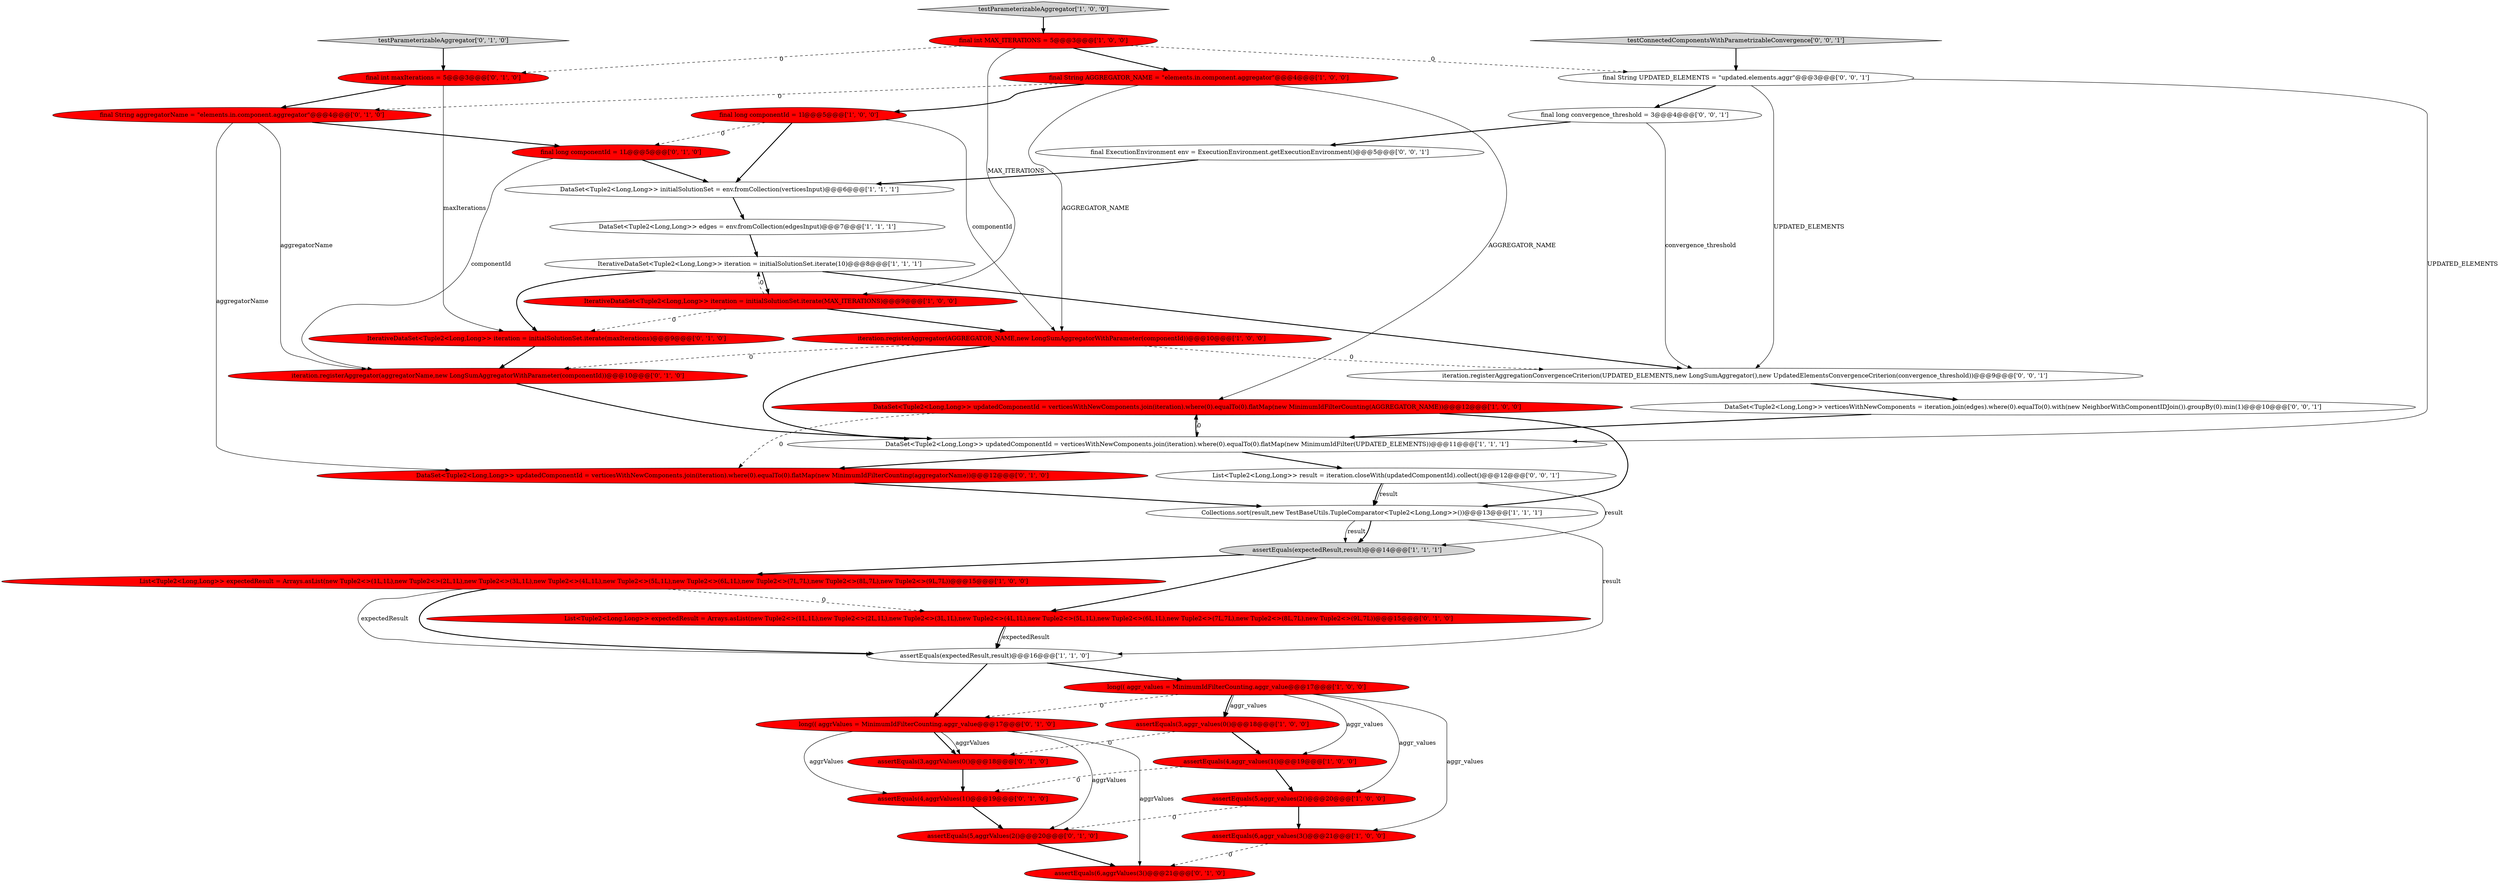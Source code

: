 digraph {
16 [style = filled, label = "assertEquals(6,aggr_values(3()@@@21@@@['1', '0', '0']", fillcolor = red, shape = ellipse image = "AAA1AAABBB1BBB"];
38 [style = filled, label = "final String UPDATED_ELEMENTS = \"updated.elements.aggr\"@@@3@@@['0', '0', '1']", fillcolor = white, shape = ellipse image = "AAA0AAABBB3BBB"];
12 [style = filled, label = "assertEquals(4,aggr_values(1()@@@19@@@['1', '0', '0']", fillcolor = red, shape = ellipse image = "AAA1AAABBB1BBB"];
1 [style = filled, label = "List<Tuple2<Long,Long>> expectedResult = Arrays.asList(new Tuple2<>(1L,1L),new Tuple2<>(2L,1L),new Tuple2<>(3L,1L),new Tuple2<>(4L,1L),new Tuple2<>(5L,1L),new Tuple2<>(6L,1L),new Tuple2<>(7L,7L),new Tuple2<>(8L,7L),new Tuple2<>(9L,7L))@@@15@@@['1', '0', '0']", fillcolor = red, shape = ellipse image = "AAA1AAABBB1BBB"];
26 [style = filled, label = "testParameterizableAggregator['0', '1', '0']", fillcolor = lightgray, shape = diamond image = "AAA0AAABBB2BBB"];
15 [style = filled, label = "DataSet<Tuple2<Long,Long>> updatedComponentId = verticesWithNewComponents.join(iteration).where(0).equalTo(0).flatMap(new MinimumIdFilter(UPDATED_ELEMENTS))@@@11@@@['1', '1', '1']", fillcolor = white, shape = ellipse image = "AAA0AAABBB1BBB"];
0 [style = filled, label = "DataSet<Tuple2<Long,Long>> updatedComponentId = verticesWithNewComponents.join(iteration).where(0).equalTo(0).flatMap(new MinimumIdFilterCounting(AGGREGATOR_NAME))@@@12@@@['1', '0', '0']", fillcolor = red, shape = ellipse image = "AAA1AAABBB1BBB"];
31 [style = filled, label = "DataSet<Tuple2<Long,Long>> updatedComponentId = verticesWithNewComponents.join(iteration).where(0).equalTo(0).flatMap(new MinimumIdFilterCounting(aggregatorName))@@@12@@@['0', '1', '0']", fillcolor = red, shape = ellipse image = "AAA1AAABBB2BBB"];
25 [style = filled, label = "assertEquals(3,aggrValues(0()@@@18@@@['0', '1', '0']", fillcolor = red, shape = ellipse image = "AAA1AAABBB2BBB"];
33 [style = filled, label = "testConnectedComponentsWithParametrizableConvergence['0', '0', '1']", fillcolor = lightgray, shape = diamond image = "AAA0AAABBB3BBB"];
20 [style = filled, label = "IterativeDataSet<Tuple2<Long,Long>> iteration = initialSolutionSet.iterate(maxIterations)@@@9@@@['0', '1', '0']", fillcolor = red, shape = ellipse image = "AAA1AAABBB2BBB"];
10 [style = filled, label = "final long componentId = 1l@@@5@@@['1', '0', '0']", fillcolor = red, shape = ellipse image = "AAA1AAABBB1BBB"];
3 [style = filled, label = "long(( aggr_values = MinimumIdFilterCounting.aggr_value@@@17@@@['1', '0', '0']", fillcolor = red, shape = ellipse image = "AAA1AAABBB1BBB"];
5 [style = filled, label = "iteration.registerAggregator(AGGREGATOR_NAME,new LongSumAggregatorWithParameter(componentId))@@@10@@@['1', '0', '0']", fillcolor = red, shape = ellipse image = "AAA1AAABBB1BBB"];
24 [style = filled, label = "final String aggregatorName = \"elements.in.component.aggregator\"@@@4@@@['0', '1', '0']", fillcolor = red, shape = ellipse image = "AAA1AAABBB2BBB"];
39 [style = filled, label = "iteration.registerAggregationConvergenceCriterion(UPDATED_ELEMENTS,new LongSumAggregator(),new UpdatedElementsConvergenceCriterion(convergence_threshold))@@@9@@@['0', '0', '1']", fillcolor = white, shape = ellipse image = "AAA0AAABBB3BBB"];
21 [style = filled, label = "final long componentId = 1L@@@5@@@['0', '1', '0']", fillcolor = red, shape = ellipse image = "AAA1AAABBB2BBB"];
11 [style = filled, label = "assertEquals(3,aggr_values(0()@@@18@@@['1', '0', '0']", fillcolor = red, shape = ellipse image = "AAA1AAABBB1BBB"];
27 [style = filled, label = "iteration.registerAggregator(aggregatorName,new LongSumAggregatorWithParameter(componentId))@@@10@@@['0', '1', '0']", fillcolor = red, shape = ellipse image = "AAA1AAABBB2BBB"];
32 [style = filled, label = "assertEquals(6,aggrValues(3()@@@21@@@['0', '1', '0']", fillcolor = red, shape = ellipse image = "AAA1AAABBB2BBB"];
29 [style = filled, label = "long(( aggrValues = MinimumIdFilterCounting.aggr_value@@@17@@@['0', '1', '0']", fillcolor = red, shape = ellipse image = "AAA1AAABBB2BBB"];
37 [style = filled, label = "final ExecutionEnvironment env = ExecutionEnvironment.getExecutionEnvironment()@@@5@@@['0', '0', '1']", fillcolor = white, shape = ellipse image = "AAA0AAABBB3BBB"];
6 [style = filled, label = "assertEquals(5,aggr_values(2()@@@20@@@['1', '0', '0']", fillcolor = red, shape = ellipse image = "AAA1AAABBB1BBB"];
7 [style = filled, label = "final int MAX_ITERATIONS = 5@@@3@@@['1', '0', '0']", fillcolor = red, shape = ellipse image = "AAA1AAABBB1BBB"];
23 [style = filled, label = "final int maxIterations = 5@@@3@@@['0', '1', '0']", fillcolor = red, shape = ellipse image = "AAA1AAABBB2BBB"];
14 [style = filled, label = "DataSet<Tuple2<Long,Long>> initialSolutionSet = env.fromCollection(verticesInput)@@@6@@@['1', '1', '1']", fillcolor = white, shape = ellipse image = "AAA0AAABBB1BBB"];
28 [style = filled, label = "List<Tuple2<Long,Long>> expectedResult = Arrays.asList(new Tuple2<>(1L,1L),new Tuple2<>(2L,1L),new Tuple2<>(3L,1L),new Tuple2<>(4L,1L),new Tuple2<>(5L,1L),new Tuple2<>(6L,1L),new Tuple2<>(7L,7L),new Tuple2<>(8L,7L),new Tuple2<>(9L,7L))@@@15@@@['0', '1', '0']", fillcolor = red, shape = ellipse image = "AAA1AAABBB2BBB"];
9 [style = filled, label = "assertEquals(expectedResult,result)@@@16@@@['1', '1', '0']", fillcolor = white, shape = ellipse image = "AAA0AAABBB1BBB"];
19 [style = filled, label = "IterativeDataSet<Tuple2<Long,Long>> iteration = initialSolutionSet.iterate(10)@@@8@@@['1', '1', '1']", fillcolor = white, shape = ellipse image = "AAA0AAABBB1BBB"];
35 [style = filled, label = "List<Tuple2<Long,Long>> result = iteration.closeWith(updatedComponentId).collect()@@@12@@@['0', '0', '1']", fillcolor = white, shape = ellipse image = "AAA0AAABBB3BBB"];
18 [style = filled, label = "DataSet<Tuple2<Long,Long>> edges = env.fromCollection(edgesInput)@@@7@@@['1', '1', '1']", fillcolor = white, shape = ellipse image = "AAA0AAABBB1BBB"];
22 [style = filled, label = "assertEquals(4,aggrValues(1()@@@19@@@['0', '1', '0']", fillcolor = red, shape = ellipse image = "AAA1AAABBB2BBB"];
2 [style = filled, label = "testParameterizableAggregator['1', '0', '0']", fillcolor = lightgray, shape = diamond image = "AAA0AAABBB1BBB"];
8 [style = filled, label = "assertEquals(expectedResult,result)@@@14@@@['1', '1', '1']", fillcolor = lightgray, shape = ellipse image = "AAA0AAABBB1BBB"];
34 [style = filled, label = "DataSet<Tuple2<Long,Long>> verticesWithNewComponents = iteration.join(edges).where(0).equalTo(0).with(new NeighborWithComponentIDJoin()).groupBy(0).min(1)@@@10@@@['0', '0', '1']", fillcolor = white, shape = ellipse image = "AAA0AAABBB3BBB"];
17 [style = filled, label = "IterativeDataSet<Tuple2<Long,Long>> iteration = initialSolutionSet.iterate(MAX_ITERATIONS)@@@9@@@['1', '0', '0']", fillcolor = red, shape = ellipse image = "AAA1AAABBB1BBB"];
4 [style = filled, label = "final String AGGREGATOR_NAME = \"elements.in.component.aggregator\"@@@4@@@['1', '0', '0']", fillcolor = red, shape = ellipse image = "AAA1AAABBB1BBB"];
30 [style = filled, label = "assertEquals(5,aggrValues(2()@@@20@@@['0', '1', '0']", fillcolor = red, shape = ellipse image = "AAA1AAABBB2BBB"];
13 [style = filled, label = "Collections.sort(result,new TestBaseUtils.TupleComparator<Tuple2<Long,Long>>())@@@13@@@['1', '1', '1']", fillcolor = white, shape = ellipse image = "AAA0AAABBB1BBB"];
36 [style = filled, label = "final long convergence_threshold = 3@@@4@@@['0', '0', '1']", fillcolor = white, shape = ellipse image = "AAA0AAABBB3BBB"];
16->32 [style = dashed, label="0"];
0->13 [style = bold, label=""];
25->22 [style = bold, label=""];
34->15 [style = bold, label=""];
5->15 [style = bold, label=""];
28->9 [style = bold, label=""];
27->15 [style = bold, label=""];
22->30 [style = bold, label=""];
20->27 [style = bold, label=""];
3->6 [style = solid, label="aggr_values"];
8->1 [style = bold, label=""];
13->9 [style = solid, label="result"];
17->20 [style = dashed, label="0"];
24->21 [style = bold, label=""];
3->12 [style = solid, label="aggr_values"];
15->0 [style = bold, label=""];
35->8 [style = solid, label="result"];
9->29 [style = bold, label=""];
8->28 [style = bold, label=""];
17->5 [style = bold, label=""];
13->8 [style = solid, label="result"];
10->14 [style = bold, label=""];
39->34 [style = bold, label=""];
19->20 [style = bold, label=""];
1->9 [style = solid, label="expectedResult"];
18->19 [style = bold, label=""];
3->11 [style = bold, label=""];
19->39 [style = bold, label=""];
11->12 [style = bold, label=""];
5->39 [style = dashed, label="0"];
15->35 [style = bold, label=""];
35->13 [style = solid, label="result"];
5->27 [style = dashed, label="0"];
15->31 [style = bold, label=""];
7->38 [style = dashed, label="0"];
14->18 [style = bold, label=""];
36->37 [style = bold, label=""];
4->24 [style = dashed, label="0"];
4->10 [style = bold, label=""];
23->20 [style = solid, label="maxIterations"];
7->23 [style = dashed, label="0"];
29->32 [style = solid, label="aggrValues"];
24->27 [style = solid, label="aggregatorName"];
31->13 [style = bold, label=""];
3->11 [style = solid, label="aggr_values"];
30->32 [style = bold, label=""];
19->17 [style = bold, label=""];
7->4 [style = bold, label=""];
1->28 [style = dashed, label="0"];
29->30 [style = solid, label="aggrValues"];
1->9 [style = bold, label=""];
28->9 [style = solid, label="expectedResult"];
12->22 [style = dashed, label="0"];
11->25 [style = dashed, label="0"];
9->3 [style = bold, label=""];
24->31 [style = solid, label="aggregatorName"];
29->22 [style = solid, label="aggrValues"];
3->16 [style = solid, label="aggr_values"];
21->14 [style = bold, label=""];
7->17 [style = solid, label="MAX_ITERATIONS"];
3->29 [style = dashed, label="0"];
10->21 [style = dashed, label="0"];
0->15 [style = dashed, label="0"];
29->25 [style = bold, label=""];
38->36 [style = bold, label=""];
4->5 [style = solid, label="AGGREGATOR_NAME"];
21->27 [style = solid, label="componentId"];
4->0 [style = solid, label="AGGREGATOR_NAME"];
12->6 [style = bold, label=""];
38->15 [style = solid, label="UPDATED_ELEMENTS"];
37->14 [style = bold, label=""];
23->24 [style = bold, label=""];
29->25 [style = solid, label="aggrValues"];
6->16 [style = bold, label=""];
26->23 [style = bold, label=""];
0->31 [style = dashed, label="0"];
33->38 [style = bold, label=""];
10->5 [style = solid, label="componentId"];
6->30 [style = dashed, label="0"];
2->7 [style = bold, label=""];
36->39 [style = solid, label="convergence_threshold"];
13->8 [style = bold, label=""];
35->13 [style = bold, label=""];
38->39 [style = solid, label="UPDATED_ELEMENTS"];
17->19 [style = dashed, label="0"];
}
